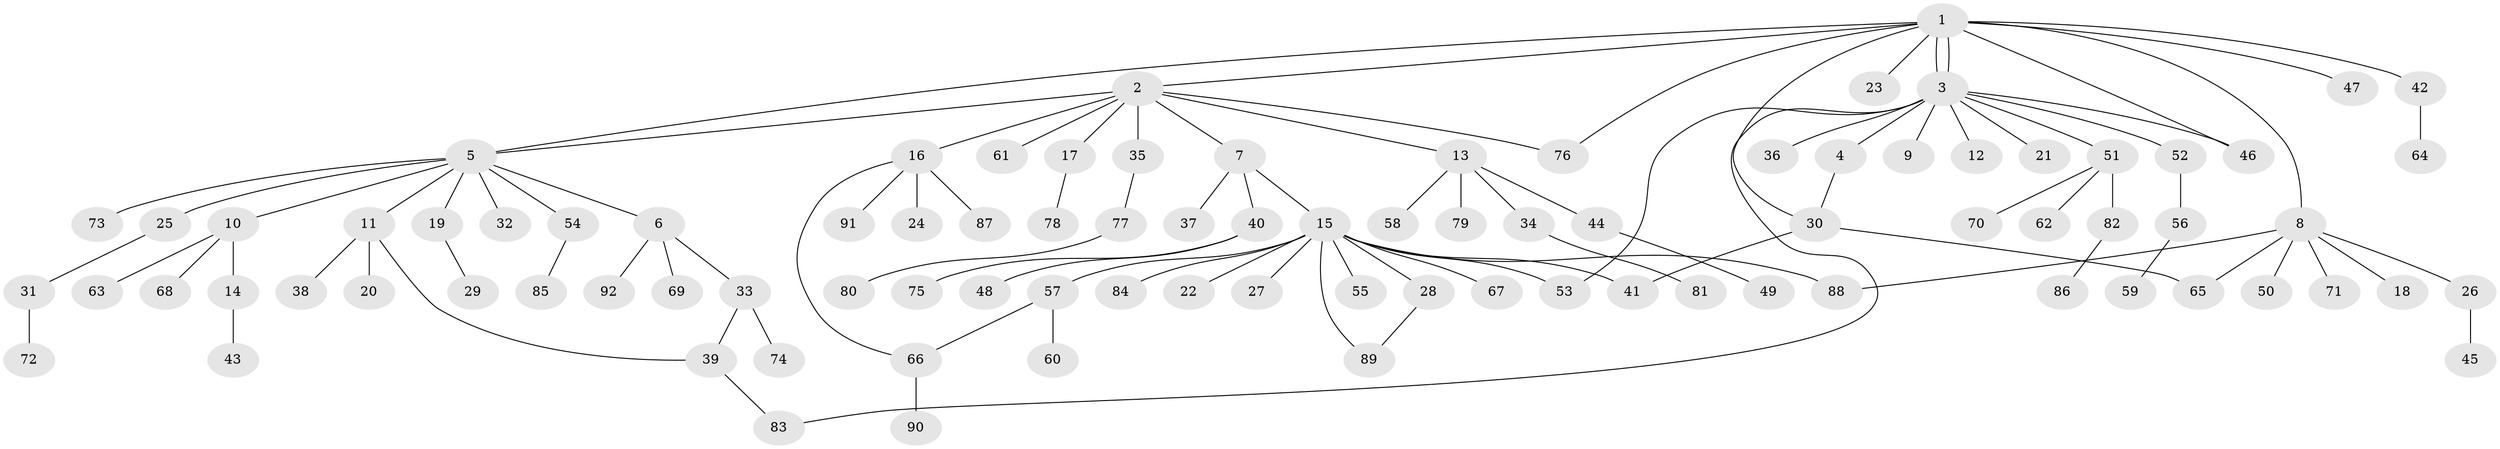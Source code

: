 // Generated by graph-tools (version 1.1) at 2025/01/03/09/25 03:01:45]
// undirected, 92 vertices, 104 edges
graph export_dot {
graph [start="1"]
  node [color=gray90,style=filled];
  1;
  2;
  3;
  4;
  5;
  6;
  7;
  8;
  9;
  10;
  11;
  12;
  13;
  14;
  15;
  16;
  17;
  18;
  19;
  20;
  21;
  22;
  23;
  24;
  25;
  26;
  27;
  28;
  29;
  30;
  31;
  32;
  33;
  34;
  35;
  36;
  37;
  38;
  39;
  40;
  41;
  42;
  43;
  44;
  45;
  46;
  47;
  48;
  49;
  50;
  51;
  52;
  53;
  54;
  55;
  56;
  57;
  58;
  59;
  60;
  61;
  62;
  63;
  64;
  65;
  66;
  67;
  68;
  69;
  70;
  71;
  72;
  73;
  74;
  75;
  76;
  77;
  78;
  79;
  80;
  81;
  82;
  83;
  84;
  85;
  86;
  87;
  88;
  89;
  90;
  91;
  92;
  1 -- 2;
  1 -- 3;
  1 -- 3;
  1 -- 5;
  1 -- 8;
  1 -- 23;
  1 -- 30;
  1 -- 42;
  1 -- 46;
  1 -- 47;
  1 -- 76;
  2 -- 5;
  2 -- 7;
  2 -- 13;
  2 -- 16;
  2 -- 17;
  2 -- 35;
  2 -- 61;
  2 -- 76;
  3 -- 4;
  3 -- 9;
  3 -- 12;
  3 -- 21;
  3 -- 36;
  3 -- 46;
  3 -- 51;
  3 -- 52;
  3 -- 53;
  3 -- 83;
  4 -- 30;
  5 -- 6;
  5 -- 10;
  5 -- 11;
  5 -- 19;
  5 -- 25;
  5 -- 32;
  5 -- 54;
  5 -- 73;
  6 -- 33;
  6 -- 69;
  6 -- 92;
  7 -- 15;
  7 -- 37;
  7 -- 40;
  8 -- 18;
  8 -- 26;
  8 -- 50;
  8 -- 65;
  8 -- 71;
  8 -- 88;
  10 -- 14;
  10 -- 63;
  10 -- 68;
  11 -- 20;
  11 -- 38;
  11 -- 39;
  13 -- 34;
  13 -- 44;
  13 -- 58;
  13 -- 79;
  14 -- 43;
  15 -- 22;
  15 -- 27;
  15 -- 28;
  15 -- 41;
  15 -- 53;
  15 -- 55;
  15 -- 57;
  15 -- 67;
  15 -- 84;
  15 -- 88;
  15 -- 89;
  16 -- 24;
  16 -- 66;
  16 -- 87;
  16 -- 91;
  17 -- 78;
  19 -- 29;
  25 -- 31;
  26 -- 45;
  28 -- 89;
  30 -- 41;
  30 -- 65;
  31 -- 72;
  33 -- 39;
  33 -- 74;
  34 -- 81;
  35 -- 77;
  39 -- 83;
  40 -- 48;
  40 -- 75;
  42 -- 64;
  44 -- 49;
  51 -- 62;
  51 -- 70;
  51 -- 82;
  52 -- 56;
  54 -- 85;
  56 -- 59;
  57 -- 60;
  57 -- 66;
  66 -- 90;
  77 -- 80;
  82 -- 86;
}
